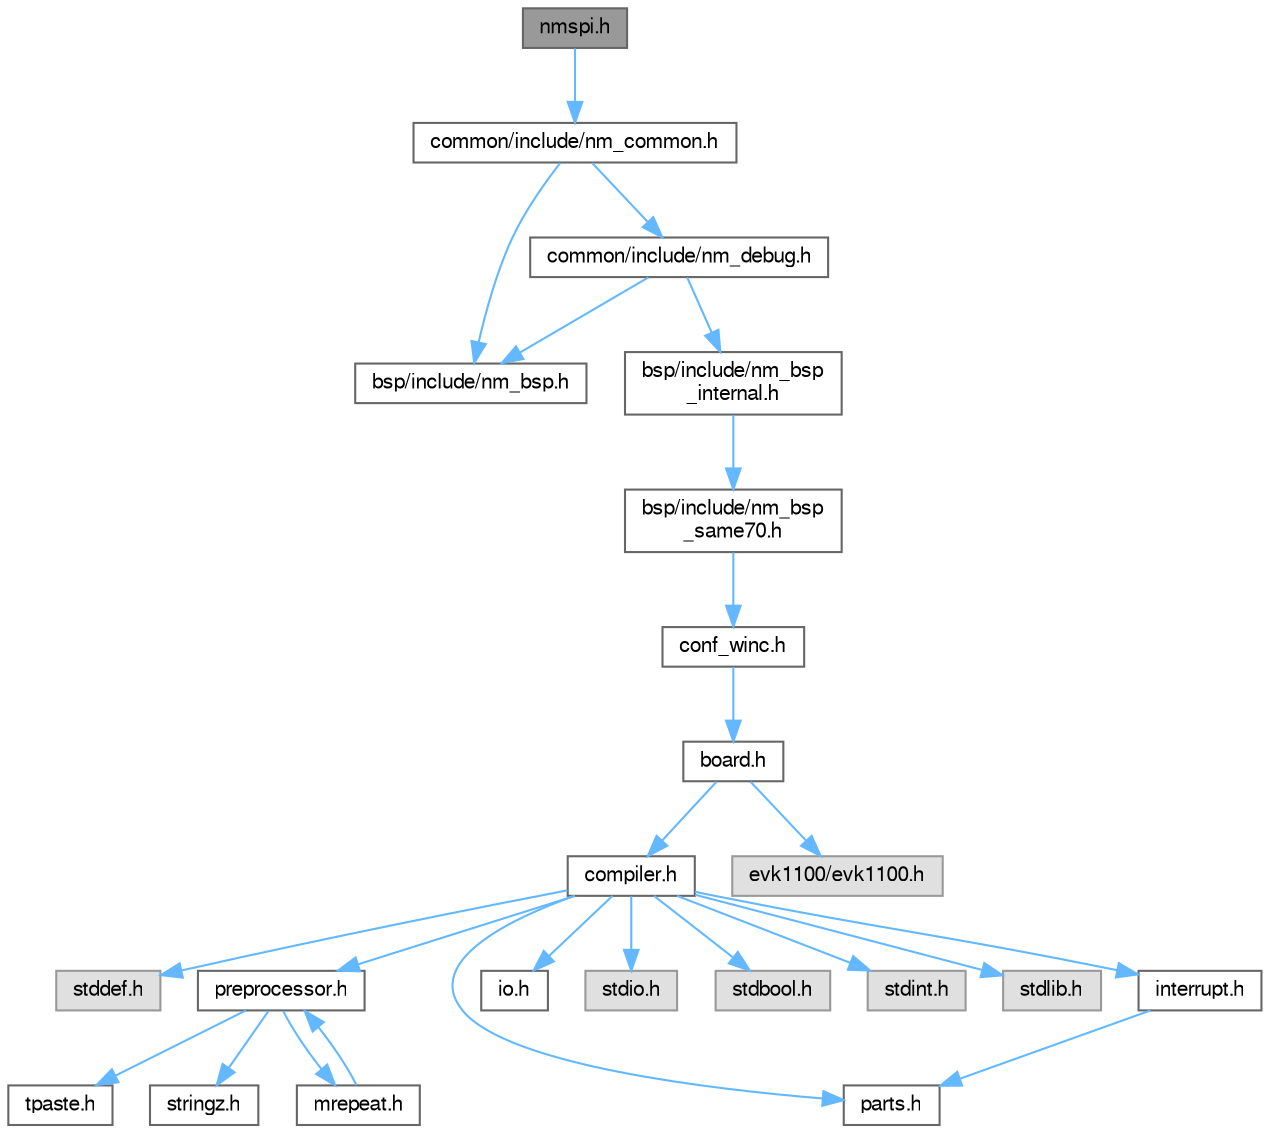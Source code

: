 digraph "nmspi.h"
{
 // LATEX_PDF_SIZE
  bgcolor="transparent";
  edge [fontname=FreeSans,fontsize=10,labelfontname=FreeSans,labelfontsize=10];
  node [fontname=FreeSans,fontsize=10,shape=box,height=0.2,width=0.4];
  Node1 [label="nmspi.h",height=0.2,width=0.4,color="gray40", fillcolor="grey60", style="filled", fontcolor="black",tooltip="This module contains NMC1000 SPI protocol bus APIs implementation."];
  Node1 -> Node2 [color="steelblue1",style="solid"];
  Node2 [label="common/include/nm_common.h",height=0.2,width=0.4,color="grey40", fillcolor="white", style="filled",URL="$nm__common_8h.html",tooltip="WINC Driver Common API Declarations."];
  Node2 -> Node3 [color="steelblue1",style="solid"];
  Node3 [label="bsp/include/nm_bsp.h",height=0.2,width=0.4,color="grey40", fillcolor="white", style="filled",URL="$nm__bsp_8h.html",tooltip="WINC BSP API Declarations."];
  Node2 -> Node4 [color="steelblue1",style="solid"];
  Node4 [label="common/include/nm_debug.h",height=0.2,width=0.4,color="grey40", fillcolor="white", style="filled",URL="$nm__debug_8h.html",tooltip="This module contains debug APIs declarations."];
  Node4 -> Node3 [color="steelblue1",style="solid"];
  Node4 -> Node5 [color="steelblue1",style="solid"];
  Node5 [label="bsp/include/nm_bsp\l_internal.h",height=0.2,width=0.4,color="grey40", fillcolor="white", style="filled",URL="$nm__bsp__internal_8h.html",tooltip="This module contains NMC1500 BSP APIs declarations."];
  Node5 -> Node6 [color="steelblue1",style="solid"];
  Node6 [label="bsp/include/nm_bsp\l_same70.h",height=0.2,width=0.4,color="grey40", fillcolor="white", style="filled",URL="$nm__bsp__same70_8h.html",tooltip="This module contains SAME70 BSP APIs declarations."];
  Node6 -> Node7 [color="steelblue1",style="solid"];
  Node7 [label="conf_winc.h",height=0.2,width=0.4,color="grey40", fillcolor="white", style="filled",URL="$conf__winc_8h.html",tooltip="WINC1500 configuration."];
  Node7 -> Node8 [color="steelblue1",style="solid"];
  Node8 [label="board.h",height=0.2,width=0.4,color="grey40", fillcolor="white", style="filled",URL="$board_8h.html",tooltip="Standard board header file."];
  Node8 -> Node9 [color="steelblue1",style="solid"];
  Node9 [label="compiler.h",height=0.2,width=0.4,color="grey40", fillcolor="white", style="filled",URL="$compiler_8h.html",tooltip="Commonly used includes, types and macros."];
  Node9 -> Node10 [color="steelblue1",style="solid"];
  Node10 [label="stddef.h",height=0.2,width=0.4,color="grey60", fillcolor="#E0E0E0", style="filled",tooltip=" "];
  Node9 -> Node11 [color="steelblue1",style="solid"];
  Node11 [label="parts.h",height=0.2,width=0.4,color="grey40", fillcolor="white", style="filled",URL="$parts_8h.html",tooltip="Atmel part identification macros."];
  Node9 -> Node12 [color="steelblue1",style="solid"];
  Node12 [label="preprocessor.h",height=0.2,width=0.4,color="grey40", fillcolor="white", style="filled",URL="$preprocessor_8h.html",tooltip="Preprocessor utils."];
  Node12 -> Node13 [color="steelblue1",style="solid"];
  Node13 [label="tpaste.h",height=0.2,width=0.4,color="grey40", fillcolor="white", style="filled",URL="$tpaste_8h.html",tooltip="Preprocessor token pasting utils."];
  Node12 -> Node14 [color="steelblue1",style="solid"];
  Node14 [label="stringz.h",height=0.2,width=0.4,color="grey40", fillcolor="white", style="filled",URL="$stringz_8h.html",tooltip="Preprocessor stringizing utils."];
  Node12 -> Node15 [color="steelblue1",style="solid"];
  Node15 [label="mrepeat.h",height=0.2,width=0.4,color="grey40", fillcolor="white", style="filled",URL="$mrepeat_8h.html",tooltip="Preprocessor macro repeating utils."];
  Node15 -> Node12 [color="steelblue1",style="solid"];
  Node9 -> Node16 [color="steelblue1",style="solid"];
  Node16 [label="io.h",height=0.2,width=0.4,color="grey40", fillcolor="white", style="filled",URL="$io_8h.html",tooltip="Arch file for SAM."];
  Node9 -> Node17 [color="steelblue1",style="solid"];
  Node17 [label="stdio.h",height=0.2,width=0.4,color="grey60", fillcolor="#E0E0E0", style="filled",tooltip=" "];
  Node9 -> Node18 [color="steelblue1",style="solid"];
  Node18 [label="stdbool.h",height=0.2,width=0.4,color="grey60", fillcolor="#E0E0E0", style="filled",tooltip=" "];
  Node9 -> Node19 [color="steelblue1",style="solid"];
  Node19 [label="stdint.h",height=0.2,width=0.4,color="grey60", fillcolor="#E0E0E0", style="filled",tooltip=" "];
  Node9 -> Node20 [color="steelblue1",style="solid"];
  Node20 [label="stdlib.h",height=0.2,width=0.4,color="grey60", fillcolor="#E0E0E0", style="filled",tooltip=" "];
  Node9 -> Node21 [color="steelblue1",style="solid"];
  Node21 [label="interrupt.h",height=0.2,width=0.4,color="grey40", fillcolor="white", style="filled",URL="$interrupt_8h.html",tooltip="Global interrupt management for 8- and 32-bit AVR."];
  Node21 -> Node11 [color="steelblue1",style="solid"];
  Node8 -> Node22 [color="steelblue1",style="solid"];
  Node22 [label="evk1100/evk1100.h",height=0.2,width=0.4,color="grey60", fillcolor="#E0E0E0", style="filled",tooltip=" "];
}
